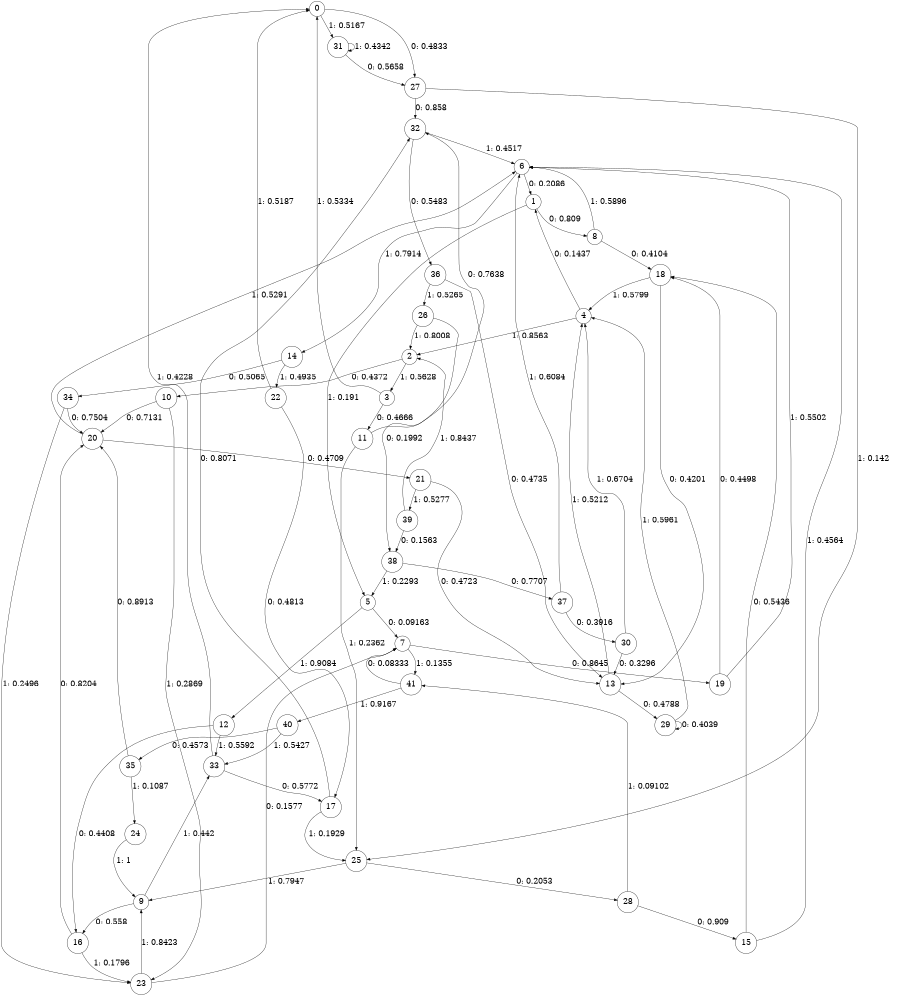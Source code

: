 digraph "ch12concat_phase3_L9" {
size = "6,8.5";
ratio = "fill";
node [shape = circle];
node [fontsize = 24];
edge [fontsize = 24];
0 -> 27 [label = "0: 0.4833   "];
0 -> 31 [label = "1: 0.5167   "];
1 -> 8 [label = "0: 0.809    "];
1 -> 5 [label = "1: 0.191    "];
2 -> 10 [label = "0: 0.4372   "];
2 -> 3 [label = "1: 0.5628   "];
3 -> 11 [label = "0: 0.4666   "];
3 -> 0 [label = "1: 0.5334   "];
4 -> 1 [label = "0: 0.1437   "];
4 -> 2 [label = "1: 0.8563   "];
5 -> 7 [label = "0: 0.09163  "];
5 -> 12 [label = "1: 0.9084   "];
6 -> 1 [label = "0: 0.2086   "];
6 -> 14 [label = "1: 0.7914   "];
7 -> 19 [label = "0: 0.8645   "];
7 -> 41 [label = "1: 0.1355   "];
8 -> 18 [label = "0: 0.4104   "];
8 -> 6 [label = "1: 0.5896   "];
9 -> 16 [label = "0: 0.558    "];
9 -> 33 [label = "1: 0.442    "];
10 -> 20 [label = "0: 0.7131   "];
10 -> 23 [label = "1: 0.2869   "];
11 -> 32 [label = "0: 0.7638   "];
11 -> 25 [label = "1: 0.2362   "];
12 -> 16 [label = "0: 0.4408   "];
12 -> 33 [label = "1: 0.5592   "];
13 -> 29 [label = "0: 0.4788   "];
13 -> 4 [label = "1: 0.5212   "];
14 -> 34 [label = "0: 0.5065   "];
14 -> 22 [label = "1: 0.4935   "];
15 -> 18 [label = "0: 0.5436   "];
15 -> 6 [label = "1: 0.4564   "];
16 -> 20 [label = "0: 0.8204   "];
16 -> 23 [label = "1: 0.1796   "];
17 -> 32 [label = "0: 0.8071   "];
17 -> 25 [label = "1: 0.1929   "];
18 -> 13 [label = "0: 0.4201   "];
18 -> 4 [label = "1: 0.5799   "];
19 -> 18 [label = "0: 0.4498   "];
19 -> 6 [label = "1: 0.5502   "];
20 -> 21 [label = "0: 0.4709   "];
20 -> 6 [label = "1: 0.5291   "];
21 -> 13 [label = "0: 0.4723   "];
21 -> 39 [label = "1: 0.5277   "];
22 -> 17 [label = "0: 0.4813   "];
22 -> 0 [label = "1: 0.5187   "];
23 -> 7 [label = "0: 0.1577   "];
23 -> 9 [label = "1: 0.8423   "];
24 -> 9 [label = "1: 1        "];
25 -> 28 [label = "0: 0.2053   "];
25 -> 9 [label = "1: 0.7947   "];
26 -> 38 [label = "0: 0.1992   "];
26 -> 2 [label = "1: 0.8008   "];
27 -> 32 [label = "0: 0.858    "];
27 -> 25 [label = "1: 0.142    "];
28 -> 15 [label = "0: 0.909    "];
28 -> 41 [label = "1: 0.09102  "];
29 -> 29 [label = "0: 0.4039   "];
29 -> 4 [label = "1: 0.5961   "];
30 -> 13 [label = "0: 0.3296   "];
30 -> 4 [label = "1: 0.6704   "];
31 -> 27 [label = "0: 0.5658   "];
31 -> 31 [label = "1: 0.4342   "];
32 -> 36 [label = "0: 0.5483   "];
32 -> 6 [label = "1: 0.4517   "];
33 -> 17 [label = "0: 0.5772   "];
33 -> 0 [label = "1: 0.4228   "];
34 -> 20 [label = "0: 0.7504   "];
34 -> 23 [label = "1: 0.2496   "];
35 -> 20 [label = "0: 0.8913   "];
35 -> 24 [label = "1: 0.1087   "];
36 -> 13 [label = "0: 0.4735   "];
36 -> 26 [label = "1: 0.5265   "];
37 -> 30 [label = "0: 0.3916   "];
37 -> 6 [label = "1: 0.6084   "];
38 -> 37 [label = "0: 0.7707   "];
38 -> 5 [label = "1: 0.2293   "];
39 -> 38 [label = "0: 0.1563   "];
39 -> 2 [label = "1: 0.8437   "];
40 -> 35 [label = "0: 0.4573   "];
40 -> 33 [label = "1: 0.5427   "];
41 -> 7 [label = "0: 0.08333  "];
41 -> 40 [label = "1: 0.9167   "];
}